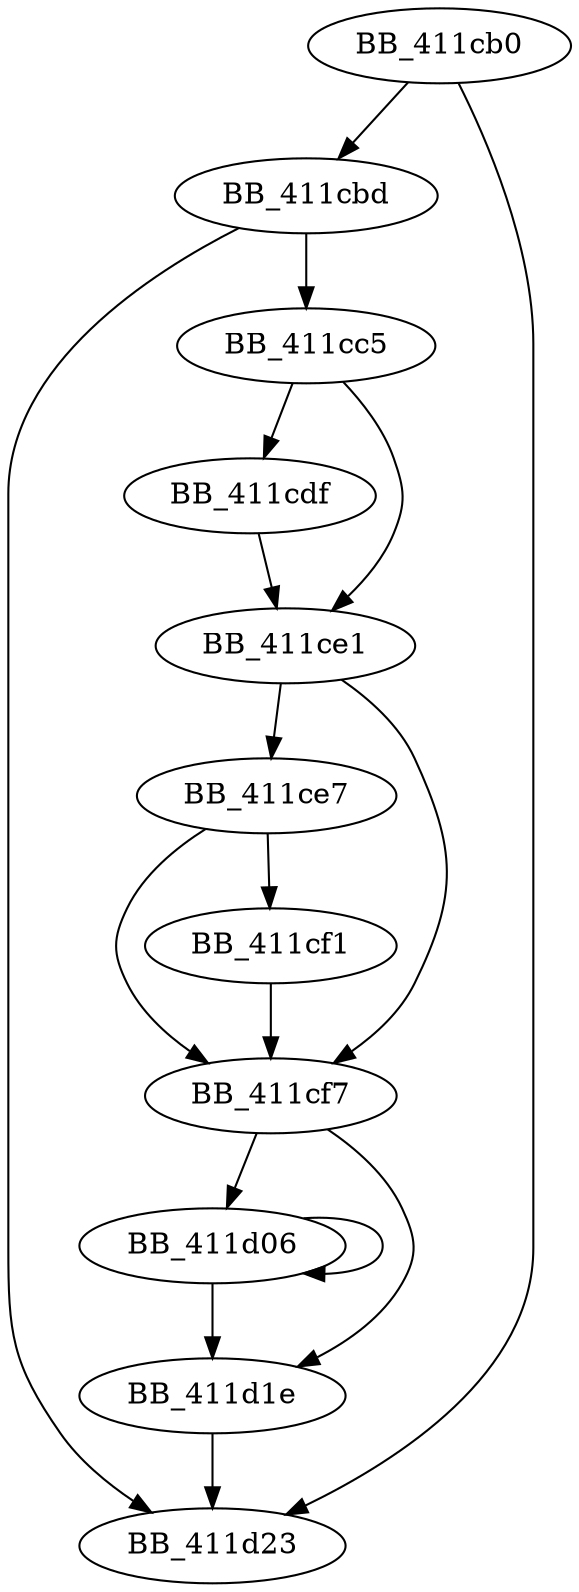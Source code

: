 DiGraph sub_411CB0{
BB_411cb0->BB_411cbd
BB_411cb0->BB_411d23
BB_411cbd->BB_411cc5
BB_411cbd->BB_411d23
BB_411cc5->BB_411cdf
BB_411cc5->BB_411ce1
BB_411cdf->BB_411ce1
BB_411ce1->BB_411ce7
BB_411ce1->BB_411cf7
BB_411ce7->BB_411cf1
BB_411ce7->BB_411cf7
BB_411cf1->BB_411cf7
BB_411cf7->BB_411d06
BB_411cf7->BB_411d1e
BB_411d06->BB_411d06
BB_411d06->BB_411d1e
BB_411d1e->BB_411d23
}
